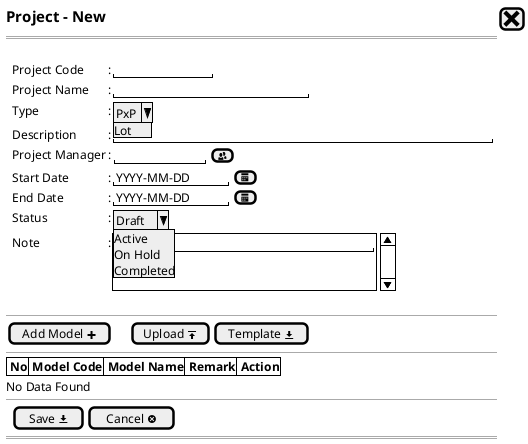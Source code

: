 @startsalt
{
  <size:15><b>Project - New|[<size:25><&x>]|*
  ==
  .
  {
    .|Project Code       |: |"            "|*
    .|Project Name       |: |"                        "|*
    .|Type               |: |{| ^PxP^Lot^ }|* 
    .|Description        |: |"                                               "|*
    .|Project Manager    |: {|"           "|[<&people>]|}*
    .|Start Date         |: |"  YYYY-MM-DD  "|[<&calendar>]|*
    .|End Date           |: |"  YYYY-MM-DD  "|[<&calendar>]|*
    .|Status             |: |{| ^Draft^Active^On Hold^Completed^ }|*
    .|Note               |: {SI|"                                "
    .
    .|}*
  }
  .
  --
  {
    [Add Model <&plus>]|.|.|.|[Upload <&data-transfer-upload>]| [Template <&data-transfer-download>]|*
  }
  --
  {#
    |<b> No |<b> Model Code |<b> Model Name     |<b> Remark |<b> Action |*  
  }
  No Data Found
  --
  {
  .|[ Save <&data-transfer-download>] |  [Cancel <&circle-x> ]|*
  }
==
}
@endsalt